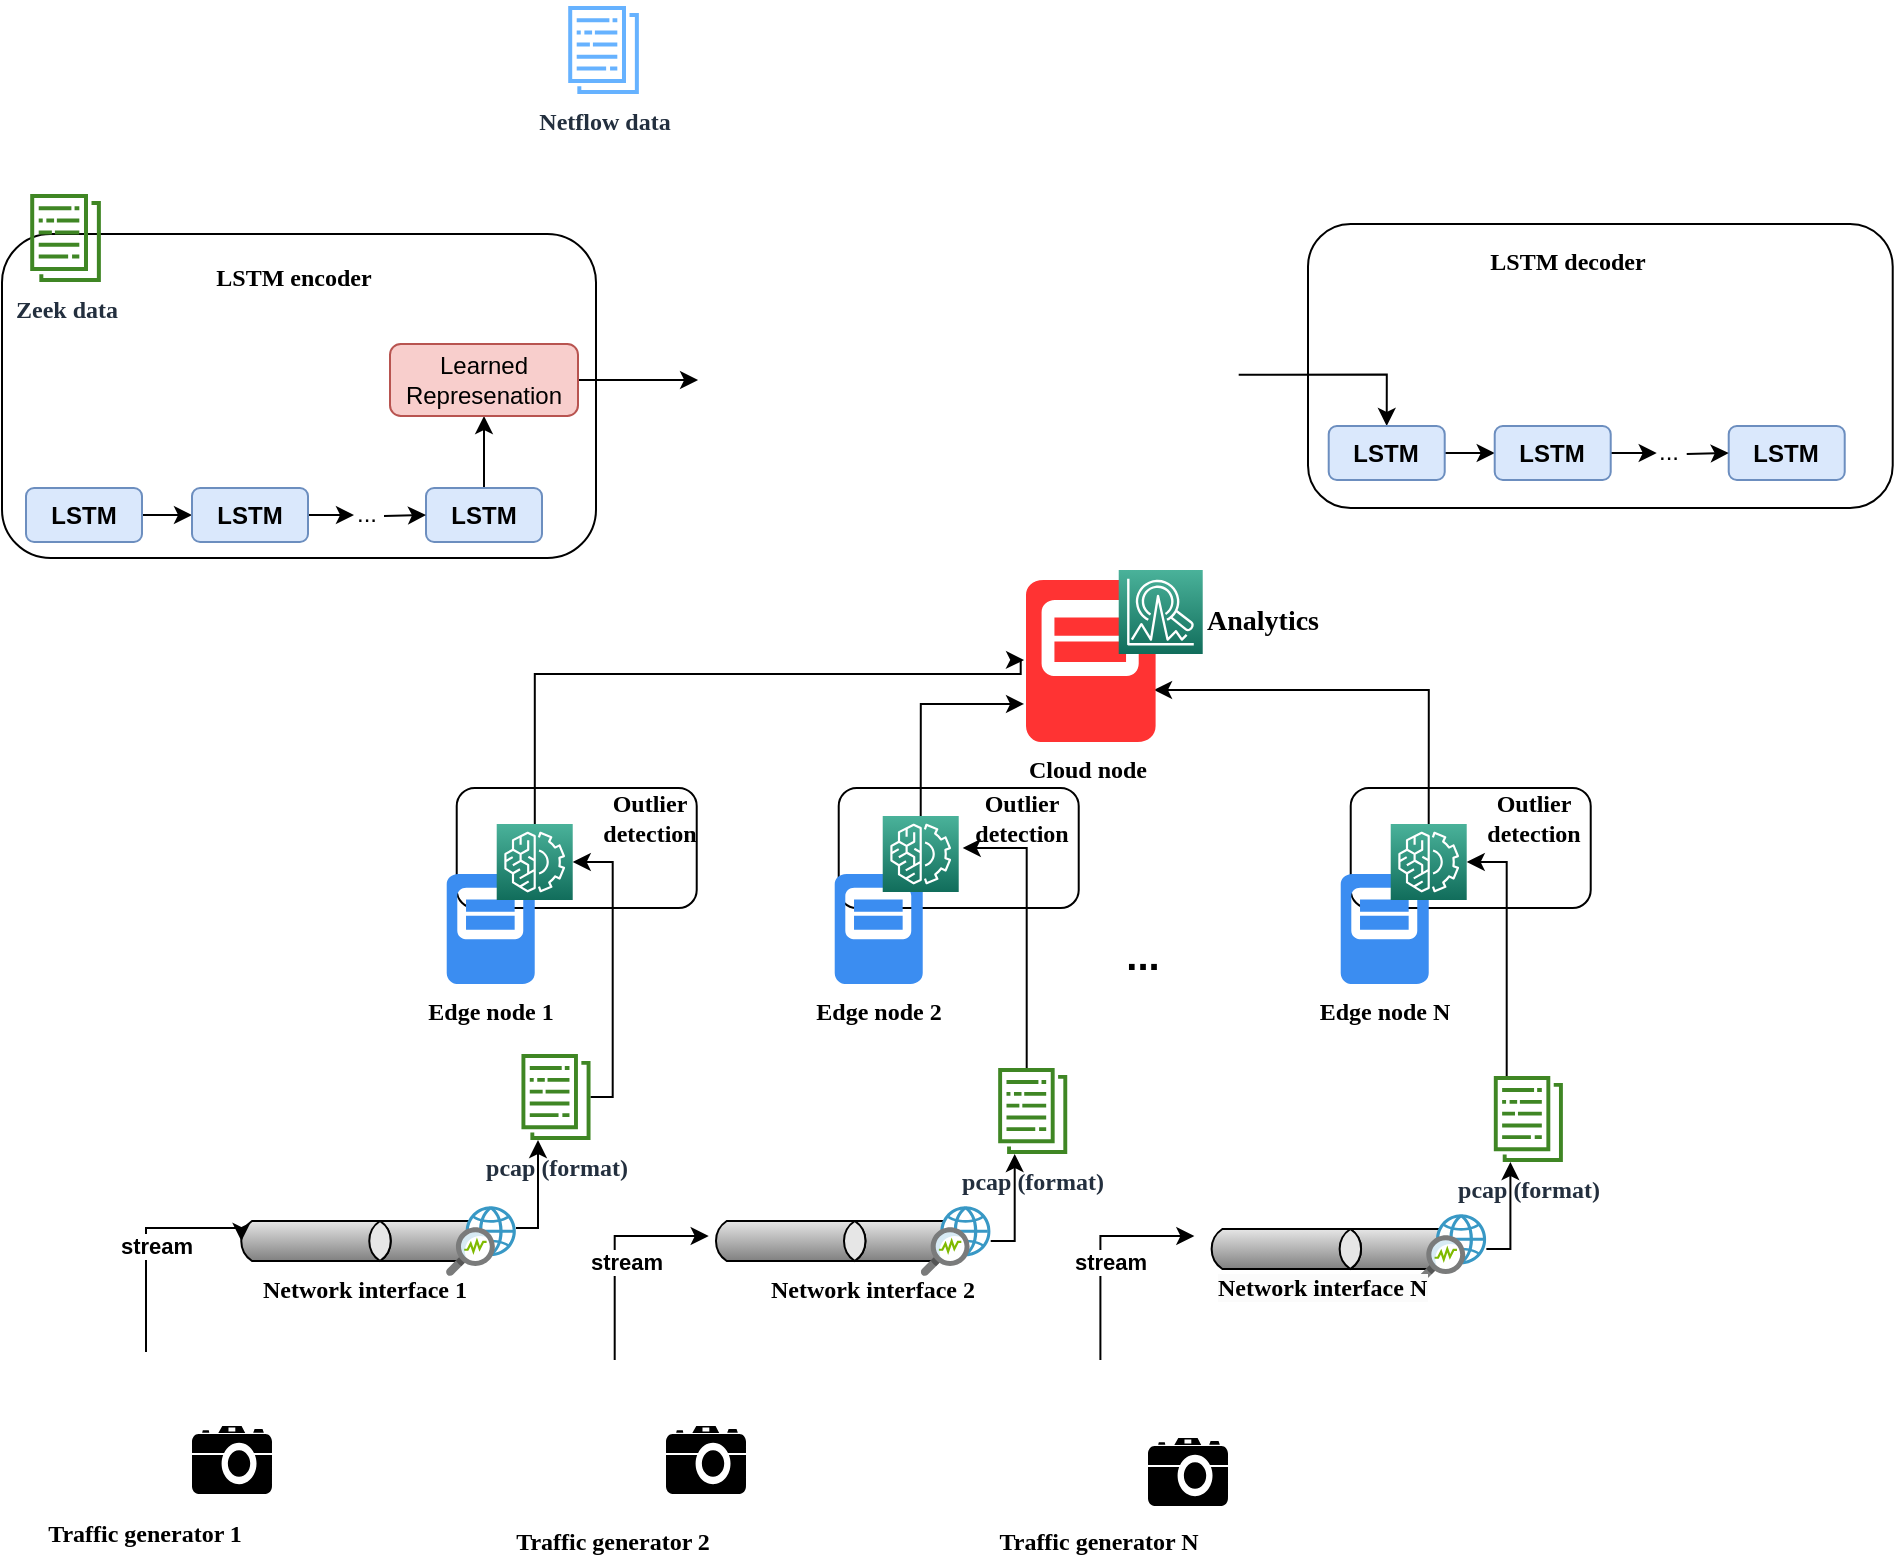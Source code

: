 <mxfile version="21.2.9" type="github">
  <diagram id="Ht1M8jgEwFfnCIfOTk4-" name="Page-1">
    <mxGraphModel dx="1362" dy="797" grid="0" gridSize="10" guides="1" tooltips="1" connect="1" arrows="1" fold="1" page="1" pageScale="1" pageWidth="1169" pageHeight="827" math="0" shadow="0">
      <root>
        <mxCell id="0" />
        <mxCell id="1" parent="0" />
        <mxCell id="BC1pH_tSsB2GNTQYTqeA-117" value="" style="rounded=1;whiteSpace=wrap;html=1;" parent="1" vertex="1">
          <mxGeometry x="786.36" y="411" width="120" height="60" as="geometry" />
        </mxCell>
        <mxCell id="BC1pH_tSsB2GNTQYTqeA-114" value="" style="rounded=1;whiteSpace=wrap;html=1;" parent="1" vertex="1">
          <mxGeometry x="530.36" y="411" width="120" height="60" as="geometry" />
        </mxCell>
        <mxCell id="BC1pH_tSsB2GNTQYTqeA-92" value="" style="rounded=1;whiteSpace=wrap;html=1;" parent="1" vertex="1">
          <mxGeometry x="339.36" y="411" width="120" height="60" as="geometry" />
        </mxCell>
        <mxCell id="BC1pH_tSsB2GNTQYTqeA-50" value="" style="rounded=1;whiteSpace=wrap;html=1;" parent="1" vertex="1">
          <mxGeometry x="765" y="129" width="292.36" height="142" as="geometry" />
        </mxCell>
        <mxCell id="BC1pH_tSsB2GNTQYTqeA-46" value="" style="rounded=1;whiteSpace=wrap;html=1;" parent="1" vertex="1">
          <mxGeometry x="112" y="134" width="297" height="162" as="geometry" />
        </mxCell>
        <mxCell id="BC1pH_tSsB2GNTQYTqeA-21" value="" style="shape=image;verticalLabelPosition=bottom;labelBackgroundColor=default;verticalAlign=top;aspect=fixed;imageAspect=0;image=https://blog.paperspace.com/content/images/2020/01/1_oUbsOnYKX5DEpMOK3pH_lg.png;" parent="1" vertex="1">
          <mxGeometry x="424" y="17" width="327.64" height="243.27" as="geometry" />
        </mxCell>
        <mxCell id="BC1pH_tSsB2GNTQYTqeA-26" style="edgeStyle=orthogonalEdgeStyle;rounded=0;orthogonalLoop=1;jettySize=auto;html=1;exitX=1;exitY=0.5;exitDx=0;exitDy=0;entryX=0;entryY=0.5;entryDx=0;entryDy=0;" parent="1" source="BC1pH_tSsB2GNTQYTqeA-22" target="BC1pH_tSsB2GNTQYTqeA-24" edge="1">
          <mxGeometry relative="1" as="geometry" />
        </mxCell>
        <mxCell id="BC1pH_tSsB2GNTQYTqeA-22" value="&lt;b&gt;LSTM&lt;/b&gt;" style="rounded=1;whiteSpace=wrap;html=1;fillColor=#dae8fc;strokeColor=#6c8ebf;" parent="1" vertex="1">
          <mxGeometry x="124" y="261" width="58" height="27" as="geometry" />
        </mxCell>
        <mxCell id="BC1pH_tSsB2GNTQYTqeA-27" style="edgeStyle=orthogonalEdgeStyle;rounded=0;orthogonalLoop=1;jettySize=auto;html=1;" parent="1" source="BC1pH_tSsB2GNTQYTqeA-24" edge="1">
          <mxGeometry relative="1" as="geometry">
            <mxPoint x="288" y="274.5" as="targetPoint" />
          </mxGeometry>
        </mxCell>
        <mxCell id="BC1pH_tSsB2GNTQYTqeA-24" value="&lt;b&gt;LSTM&lt;/b&gt;" style="rounded=1;whiteSpace=wrap;html=1;fillColor=#dae8fc;strokeColor=#6c8ebf;" parent="1" vertex="1">
          <mxGeometry x="207" y="261" width="58" height="27" as="geometry" />
        </mxCell>
        <mxCell id="BC1pH_tSsB2GNTQYTqeA-33" value="" style="edgeStyle=orthogonalEdgeStyle;rounded=0;orthogonalLoop=1;jettySize=auto;html=1;" parent="1" source="BC1pH_tSsB2GNTQYTqeA-25" target="BC1pH_tSsB2GNTQYTqeA-32" edge="1">
          <mxGeometry relative="1" as="geometry" />
        </mxCell>
        <mxCell id="BC1pH_tSsB2GNTQYTqeA-25" value="&lt;b&gt;LSTM&lt;/b&gt;" style="rounded=1;whiteSpace=wrap;html=1;fillColor=#dae8fc;strokeColor=#6c8ebf;" parent="1" vertex="1">
          <mxGeometry x="324" y="261" width="58" height="27" as="geometry" />
        </mxCell>
        <mxCell id="BC1pH_tSsB2GNTQYTqeA-28" value="..." style="text;html=1;align=center;verticalAlign=middle;resizable=0;points=[];autosize=1;strokeColor=none;fillColor=none;" parent="1" vertex="1">
          <mxGeometry x="280" y="261" width="28" height="26" as="geometry" />
        </mxCell>
        <mxCell id="BC1pH_tSsB2GNTQYTqeA-30" value="" style="endArrow=classic;html=1;rounded=0;entryX=0;entryY=0.5;entryDx=0;entryDy=0;" parent="1" target="BC1pH_tSsB2GNTQYTqeA-25" edge="1">
          <mxGeometry width="50" height="50" relative="1" as="geometry">
            <mxPoint x="303" y="275" as="sourcePoint" />
            <mxPoint x="652" y="26" as="targetPoint" />
          </mxGeometry>
        </mxCell>
        <mxCell id="BC1pH_tSsB2GNTQYTqeA-35" style="edgeStyle=orthogonalEdgeStyle;rounded=0;orthogonalLoop=1;jettySize=auto;html=1;exitX=1;exitY=0.5;exitDx=0;exitDy=0;entryX=0.11;entryY=0.781;entryDx=0;entryDy=0;entryPerimeter=0;" parent="1" source="BC1pH_tSsB2GNTQYTqeA-32" target="BC1pH_tSsB2GNTQYTqeA-21" edge="1">
          <mxGeometry relative="1" as="geometry" />
        </mxCell>
        <mxCell id="BC1pH_tSsB2GNTQYTqeA-32" value="Learned Represenation" style="whiteSpace=wrap;html=1;fillColor=#f8cecc;strokeColor=#b85450;rounded=1;" parent="1" vertex="1">
          <mxGeometry x="306" y="189" width="94" height="36" as="geometry" />
        </mxCell>
        <mxCell id="BC1pH_tSsB2GNTQYTqeA-36" style="edgeStyle=orthogonalEdgeStyle;rounded=0;orthogonalLoop=1;jettySize=auto;html=1;exitX=1;exitY=0.5;exitDx=0;exitDy=0;entryX=0;entryY=0.5;entryDx=0;entryDy=0;" parent="1" source="BC1pH_tSsB2GNTQYTqeA-37" target="BC1pH_tSsB2GNTQYTqeA-39" edge="1">
          <mxGeometry relative="1" as="geometry" />
        </mxCell>
        <mxCell id="BC1pH_tSsB2GNTQYTqeA-45" style="edgeStyle=orthogonalEdgeStyle;rounded=0;orthogonalLoop=1;jettySize=auto;html=1;exitX=0.935;exitY=0.77;exitDx=0;exitDy=0;exitPerimeter=0;entryX=0.5;entryY=0;entryDx=0;entryDy=0;" parent="1" source="BC1pH_tSsB2GNTQYTqeA-21" target="BC1pH_tSsB2GNTQYTqeA-37" edge="1">
          <mxGeometry relative="1" as="geometry" />
        </mxCell>
        <mxCell id="BC1pH_tSsB2GNTQYTqeA-37" value="&lt;b&gt;LSTM&lt;/b&gt;" style="rounded=1;whiteSpace=wrap;html=1;fillColor=#dae8fc;strokeColor=#6c8ebf;" parent="1" vertex="1">
          <mxGeometry x="775.36" y="230" width="58" height="27" as="geometry" />
        </mxCell>
        <mxCell id="BC1pH_tSsB2GNTQYTqeA-38" style="edgeStyle=orthogonalEdgeStyle;rounded=0;orthogonalLoop=1;jettySize=auto;html=1;" parent="1" source="BC1pH_tSsB2GNTQYTqeA-39" edge="1">
          <mxGeometry relative="1" as="geometry">
            <mxPoint x="939.36" y="243.5" as="targetPoint" />
          </mxGeometry>
        </mxCell>
        <mxCell id="BC1pH_tSsB2GNTQYTqeA-39" value="&lt;b&gt;LSTM&lt;/b&gt;" style="rounded=1;whiteSpace=wrap;html=1;fillColor=#dae8fc;strokeColor=#6c8ebf;" parent="1" vertex="1">
          <mxGeometry x="858.36" y="230" width="58" height="27" as="geometry" />
        </mxCell>
        <mxCell id="BC1pH_tSsB2GNTQYTqeA-41" value="&lt;b&gt;LSTM&lt;/b&gt;" style="rounded=1;whiteSpace=wrap;html=1;fillColor=#dae8fc;strokeColor=#6c8ebf;" parent="1" vertex="1">
          <mxGeometry x="975.36" y="230" width="58" height="27" as="geometry" />
        </mxCell>
        <mxCell id="BC1pH_tSsB2GNTQYTqeA-42" value="..." style="text;html=1;align=center;verticalAlign=middle;resizable=0;points=[];autosize=1;strokeColor=none;fillColor=none;" parent="1" vertex="1">
          <mxGeometry x="931.36" y="230" width="28" height="26" as="geometry" />
        </mxCell>
        <mxCell id="BC1pH_tSsB2GNTQYTqeA-43" value="" style="endArrow=classic;html=1;rounded=0;entryX=0;entryY=0.5;entryDx=0;entryDy=0;" parent="1" target="BC1pH_tSsB2GNTQYTqeA-41" edge="1">
          <mxGeometry width="50" height="50" relative="1" as="geometry">
            <mxPoint x="954.36" y="244" as="sourcePoint" />
            <mxPoint x="1303.36" y="-5" as="targetPoint" />
          </mxGeometry>
        </mxCell>
        <mxCell id="BC1pH_tSsB2GNTQYTqeA-47" value="&lt;b&gt;&lt;font face=&quot;Georgia&quot;&gt;LSTM encoder&lt;/font&gt;&lt;/b&gt;" style="text;html=1;strokeColor=none;fillColor=none;align=center;verticalAlign=middle;whiteSpace=wrap;rounded=0;" parent="1" vertex="1">
          <mxGeometry x="205" y="147" width="106" height="17" as="geometry" />
        </mxCell>
        <mxCell id="BC1pH_tSsB2GNTQYTqeA-51" value="&lt;b&gt;&lt;font face=&quot;Georgia&quot;&gt;LSTM decoder&lt;/font&gt;&lt;/b&gt;" style="text;html=1;strokeColor=none;fillColor=none;align=center;verticalAlign=middle;whiteSpace=wrap;rounded=0;" parent="1" vertex="1">
          <mxGeometry x="842.36" y="137" width="106" height="21" as="geometry" />
        </mxCell>
        <mxCell id="BC1pH_tSsB2GNTQYTqeA-54" value="&lt;b&gt;&lt;font face=&quot;Georgia&quot;&gt;Zeek data&lt;/font&gt;&lt;/b&gt;" style="sketch=0;outlineConnect=0;fontColor=#232F3E;gradientColor=none;fillColor=#3F8624;strokeColor=none;dashed=0;verticalLabelPosition=bottom;verticalAlign=top;align=center;html=1;fontSize=12;fontStyle=0;aspect=fixed;pointerEvents=1;shape=mxgraph.aws4.data_set;" parent="1" vertex="1">
          <mxGeometry x="126" y="114" width="35.54" height="44" as="geometry" />
        </mxCell>
        <mxCell id="BC1pH_tSsB2GNTQYTqeA-55" value="&lt;font face=&quot;Georgia&quot;&gt;&lt;b&gt;Netflow data&lt;/b&gt;&lt;/font&gt;" style="sketch=0;outlineConnect=0;fontColor=#232F3E;gradientColor=none;fillColor=#66B2FF;strokeColor=none;dashed=0;verticalLabelPosition=bottom;verticalAlign=top;align=center;html=1;fontSize=12;fontStyle=0;aspect=fixed;pointerEvents=1;shape=mxgraph.aws4.data_set;" parent="1" vertex="1">
          <mxGeometry x="395" y="20" width="35.54" height="44" as="geometry" />
        </mxCell>
        <mxCell id="BC1pH_tSsB2GNTQYTqeA-58" value="&lt;b&gt;&lt;font face=&quot;Georgia&quot;&gt;Edge node 1&lt;/font&gt;&lt;/b&gt;" style="sketch=0;html=1;aspect=fixed;strokeColor=none;shadow=0;fillColor=#3B8DF1;verticalAlign=top;labelPosition=center;verticalLabelPosition=bottom;shape=mxgraph.gcp2.node" parent="1" vertex="1">
          <mxGeometry x="334.36" y="454" width="44" height="55" as="geometry" />
        </mxCell>
        <mxCell id="BC1pH_tSsB2GNTQYTqeA-88" style="edgeStyle=orthogonalEdgeStyle;rounded=0;orthogonalLoop=1;jettySize=auto;html=1;entryX=-0.015;entryY=0.494;entryDx=0;entryDy=0;entryPerimeter=0;" parent="1" source="BC1pH_tSsB2GNTQYTqeA-62" target="BC1pH_tSsB2GNTQYTqeA-87" edge="1">
          <mxGeometry relative="1" as="geometry">
            <Array as="points">
              <mxPoint x="378.36" y="354" />
              <mxPoint x="621.36" y="354" />
            </Array>
          </mxGeometry>
        </mxCell>
        <mxCell id="BC1pH_tSsB2GNTQYTqeA-62" value="" style="sketch=0;points=[[0,0,0],[0.25,0,0],[0.5,0,0],[0.75,0,0],[1,0,0],[0,1,0],[0.25,1,0],[0.5,1,0],[0.75,1,0],[1,1,0],[0,0.25,0],[0,0.5,0],[0,0.75,0],[1,0.25,0],[1,0.5,0],[1,0.75,0]];outlineConnect=0;fontColor=#232F3E;gradientColor=#4AB29A;gradientDirection=north;fillColor=#116D5B;strokeColor=#ffffff;dashed=0;verticalLabelPosition=bottom;verticalAlign=top;align=center;html=1;fontSize=12;fontStyle=0;aspect=fixed;shape=mxgraph.aws4.resourceIcon;resIcon=mxgraph.aws4.machine_learning;" parent="1" vertex="1">
          <mxGeometry x="359.36" y="429" width="38" height="38" as="geometry" />
        </mxCell>
        <mxCell id="BC1pH_tSsB2GNTQYTqeA-64" value="" style="strokeWidth=1;outlineConnect=0;dashed=0;align=center;html=1;fontSize=8;shape=mxgraph.eip.messageChannel;verticalLabelPosition=bottom;labelBackgroundColor=#ffffff;verticalAlign=top;" parent="1" vertex="1">
          <mxGeometry x="292" y="628" width="65" height="19" as="geometry" />
        </mxCell>
        <mxCell id="BC1pH_tSsB2GNTQYTqeA-98" style="edgeStyle=orthogonalEdgeStyle;rounded=0;orthogonalLoop=1;jettySize=auto;html=1;" parent="1" source="BC1pH_tSsB2GNTQYTqeA-63" target="BC1pH_tSsB2GNTQYTqeA-93" edge="1">
          <mxGeometry relative="1" as="geometry">
            <Array as="points">
              <mxPoint x="380" y="631" />
            </Array>
          </mxGeometry>
        </mxCell>
        <mxCell id="BC1pH_tSsB2GNTQYTqeA-63" value="" style="image;sketch=0;aspect=fixed;html=1;points=[];align=center;fontSize=12;image=img/lib/mscae/Network_watcher.svg;" parent="1" vertex="1">
          <mxGeometry x="334" y="620" width="35" height="35" as="geometry" />
        </mxCell>
        <mxCell id="BC1pH_tSsB2GNTQYTqeA-65" value="" style="strokeWidth=1;outlineConnect=0;dashed=0;align=center;html=1;fontSize=8;shape=mxgraph.eip.messageChannel;verticalLabelPosition=bottom;labelBackgroundColor=#ffffff;verticalAlign=top;" parent="1" vertex="1">
          <mxGeometry x="229" y="624.5" width="80" height="26" as="geometry" />
        </mxCell>
        <mxCell id="BC1pH_tSsB2GNTQYTqeA-73" value="&lt;b&gt;&lt;font face=&quot;Georgia&quot;&gt;Edge node 2&lt;/font&gt;&lt;/b&gt;" style="sketch=0;html=1;aspect=fixed;strokeColor=none;shadow=0;fillColor=#3B8DF1;verticalAlign=top;labelPosition=center;verticalLabelPosition=bottom;shape=mxgraph.gcp2.node" parent="1" vertex="1">
          <mxGeometry x="528.36" y="454" width="44" height="55" as="geometry" />
        </mxCell>
        <mxCell id="BC1pH_tSsB2GNTQYTqeA-90" style="edgeStyle=orthogonalEdgeStyle;rounded=0;orthogonalLoop=1;jettySize=auto;html=1;entryX=0.988;entryY=0.691;entryDx=0;entryDy=0;entryPerimeter=0;exitX=0.5;exitY=0;exitDx=0;exitDy=0;exitPerimeter=0;" parent="1" source="BC1pH_tSsB2GNTQYTqeA-119" target="BC1pH_tSsB2GNTQYTqeA-87" edge="1">
          <mxGeometry relative="1" as="geometry">
            <mxPoint x="835.36" y="429" as="sourcePoint" />
            <Array as="points">
              <mxPoint x="825" y="362" />
            </Array>
          </mxGeometry>
        </mxCell>
        <mxCell id="BC1pH_tSsB2GNTQYTqeA-85" value="&lt;font style=&quot;font-size: 20px;&quot;&gt;&lt;b&gt;...&lt;/b&gt;&lt;/font&gt;" style="text;html=1;align=center;verticalAlign=middle;resizable=0;points=[];autosize=1;strokeColor=none;fillColor=none;" parent="1" vertex="1">
          <mxGeometry x="664.36" y="476" width="35" height="36" as="geometry" />
        </mxCell>
        <mxCell id="BC1pH_tSsB2GNTQYTqeA-87" value="&lt;font face=&quot;Georgia&quot;&gt;&lt;b&gt;Cloud node&amp;nbsp;&lt;/b&gt;&lt;/font&gt;" style="sketch=0;html=1;aspect=fixed;strokeColor=none;shadow=0;fillColor=#FF3333;verticalAlign=top;labelPosition=center;verticalLabelPosition=bottom;shape=mxgraph.gcp2.node" parent="1" vertex="1">
          <mxGeometry x="624" y="307" width="64.8" height="81" as="geometry" />
        </mxCell>
        <mxCell id="BC1pH_tSsB2GNTQYTqeA-60" value="" style="sketch=0;points=[[0,0,0],[0.25,0,0],[0.5,0,0],[0.75,0,0],[1,0,0],[0,1,0],[0.25,1,0],[0.5,1,0],[0.75,1,0],[1,1,0],[0,0.25,0],[0,0.5,0],[0,0.75,0],[1,0.25,0],[1,0.5,0],[1,0.75,0]];outlineConnect=0;fontColor=#232F3E;gradientColor=#4AB29A;gradientDirection=north;fillColor=#116D5B;strokeColor=#ffffff;dashed=0;verticalLabelPosition=bottom;verticalAlign=top;align=center;html=1;fontSize=12;fontStyle=0;aspect=fixed;shape=mxgraph.aws4.resourceIcon;resIcon=mxgraph.aws4.lookout_for_metrics;" parent="1" vertex="1">
          <mxGeometry x="670.36" y="302" width="42" height="42" as="geometry" />
        </mxCell>
        <mxCell id="BC1pH_tSsB2GNTQYTqeA-91" value="&lt;b&gt;&lt;font face=&quot;Georgia&quot;&gt;Outlier detection&lt;/font&gt;&lt;/b&gt;" style="text;html=1;strokeColor=none;fillColor=none;align=center;verticalAlign=middle;whiteSpace=wrap;rounded=0;" parent="1" vertex="1">
          <mxGeometry x="406.36" y="411" width="60" height="30" as="geometry" />
        </mxCell>
        <mxCell id="BC1pH_tSsB2GNTQYTqeA-99" style="edgeStyle=orthogonalEdgeStyle;rounded=0;orthogonalLoop=1;jettySize=auto;html=1;entryX=1;entryY=0.5;entryDx=0;entryDy=0;entryPerimeter=0;" parent="1" source="BC1pH_tSsB2GNTQYTqeA-93" target="BC1pH_tSsB2GNTQYTqeA-62" edge="1">
          <mxGeometry relative="1" as="geometry">
            <Array as="points">
              <mxPoint x="417.36" y="448" />
            </Array>
          </mxGeometry>
        </mxCell>
        <mxCell id="BC1pH_tSsB2GNTQYTqeA-93" value="&lt;font face=&quot;Georgia&quot;&gt;&lt;b&gt;pcap (format)&lt;/b&gt;&lt;/font&gt;" style="sketch=0;outlineConnect=0;fontColor=#232F3E;gradientColor=none;fillColor=#3F8624;strokeColor=none;dashed=0;verticalLabelPosition=bottom;verticalAlign=top;align=center;html=1;fontSize=12;fontStyle=0;aspect=fixed;pointerEvents=1;shape=mxgraph.aws4.data_set;" parent="1" vertex="1">
          <mxGeometry x="371.63" y="544" width="34.73" height="43" as="geometry" />
        </mxCell>
        <mxCell id="BC1pH_tSsB2GNTQYTqeA-94" value="&lt;font face=&quot;Georgia&quot;&gt;&lt;b&gt;Network interface 1&lt;/b&gt;&lt;/font&gt;" style="text;html=1;strokeColor=none;fillColor=none;align=center;verticalAlign=middle;whiteSpace=wrap;rounded=0;" parent="1" vertex="1">
          <mxGeometry x="239" y="651" width="109" height="21.5" as="geometry" />
        </mxCell>
        <mxCell id="BC1pH_tSsB2GNTQYTqeA-106" value="" style="strokeWidth=1;outlineConnect=0;dashed=0;align=center;html=1;fontSize=8;shape=mxgraph.eip.messageChannel;verticalLabelPosition=bottom;labelBackgroundColor=#ffffff;verticalAlign=top;" parent="1" vertex="1">
          <mxGeometry x="529.36" y="628" width="65" height="19" as="geometry" />
        </mxCell>
        <mxCell id="BC1pH_tSsB2GNTQYTqeA-107" style="edgeStyle=orthogonalEdgeStyle;rounded=0;orthogonalLoop=1;jettySize=auto;html=1;" parent="1" source="BC1pH_tSsB2GNTQYTqeA-108" target="BC1pH_tSsB2GNTQYTqeA-110" edge="1">
          <mxGeometry relative="1" as="geometry">
            <Array as="points">
              <mxPoint x="618.36" y="638" />
            </Array>
          </mxGeometry>
        </mxCell>
        <mxCell id="BC1pH_tSsB2GNTQYTqeA-108" value="" style="image;sketch=0;aspect=fixed;html=1;points=[];align=center;fontSize=12;image=img/lib/mscae/Network_watcher.svg;" parent="1" vertex="1">
          <mxGeometry x="571.36" y="620" width="35" height="35" as="geometry" />
        </mxCell>
        <mxCell id="BC1pH_tSsB2GNTQYTqeA-109" value="" style="strokeWidth=1;outlineConnect=0;dashed=0;align=center;html=1;fontSize=8;shape=mxgraph.eip.messageChannel;verticalLabelPosition=bottom;labelBackgroundColor=#ffffff;verticalAlign=top;" parent="1" vertex="1">
          <mxGeometry x="466.36" y="624.5" width="80" height="26" as="geometry" />
        </mxCell>
        <mxCell id="BC1pH_tSsB2GNTQYTqeA-126" style="edgeStyle=orthogonalEdgeStyle;rounded=0;orthogonalLoop=1;jettySize=auto;html=1;entryX=0;entryY=1;entryDx=0;entryDy=0;" parent="1" source="BC1pH_tSsB2GNTQYTqeA-110" target="BC1pH_tSsB2GNTQYTqeA-116" edge="1">
          <mxGeometry relative="1" as="geometry">
            <Array as="points">
              <mxPoint x="624.36" y="441" />
            </Array>
          </mxGeometry>
        </mxCell>
        <mxCell id="BC1pH_tSsB2GNTQYTqeA-110" value="&lt;font face=&quot;Georgia&quot;&gt;&lt;b&gt;pcap (format)&lt;/b&gt;&lt;/font&gt;" style="sketch=0;outlineConnect=0;fontColor=#232F3E;gradientColor=none;fillColor=#3F8624;strokeColor=none;dashed=0;verticalLabelPosition=bottom;verticalAlign=top;align=center;html=1;fontSize=12;fontStyle=0;aspect=fixed;pointerEvents=1;shape=mxgraph.aws4.data_set;" parent="1" vertex="1">
          <mxGeometry x="609.99" y="551" width="34.73" height="43" as="geometry" />
        </mxCell>
        <mxCell id="BC1pH_tSsB2GNTQYTqeA-111" value="&lt;font face=&quot;Georgia&quot;&gt;&lt;b&gt;Network interface 2&lt;/b&gt;&lt;/font&gt;" style="text;html=1;strokeColor=none;fillColor=none;align=center;verticalAlign=middle;whiteSpace=wrap;rounded=0;" parent="1" vertex="1">
          <mxGeometry x="493.36" y="651" width="109" height="21.5" as="geometry" />
        </mxCell>
        <mxCell id="BC1pH_tSsB2GNTQYTqeA-183" style="edgeStyle=orthogonalEdgeStyle;rounded=0;orthogonalLoop=1;jettySize=auto;html=1;exitX=0.5;exitY=0;exitDx=0;exitDy=0;exitPerimeter=0;entryX=-0.015;entryY=0.765;entryDx=0;entryDy=0;entryPerimeter=0;" parent="1" source="BC1pH_tSsB2GNTQYTqeA-115" target="BC1pH_tSsB2GNTQYTqeA-87" edge="1">
          <mxGeometry relative="1" as="geometry" />
        </mxCell>
        <mxCell id="BC1pH_tSsB2GNTQYTqeA-115" value="" style="sketch=0;points=[[0,0,0],[0.25,0,0],[0.5,0,0],[0.75,0,0],[1,0,0],[0,1,0],[0.25,1,0],[0.5,1,0],[0.75,1,0],[1,1,0],[0,0.25,0],[0,0.5,0],[0,0.75,0],[1,0.25,0],[1,0.5,0],[1,0.75,0]];outlineConnect=0;fontColor=#232F3E;gradientColor=#4AB29A;gradientDirection=north;fillColor=#116D5B;strokeColor=#ffffff;dashed=0;verticalLabelPosition=bottom;verticalAlign=top;align=center;html=1;fontSize=12;fontStyle=0;aspect=fixed;shape=mxgraph.aws4.resourceIcon;resIcon=mxgraph.aws4.machine_learning;" parent="1" vertex="1">
          <mxGeometry x="552.36" y="425" width="38" height="38" as="geometry" />
        </mxCell>
        <mxCell id="BC1pH_tSsB2GNTQYTqeA-116" value="&lt;b&gt;&lt;font face=&quot;Georgia&quot;&gt;Outlier detection&lt;/font&gt;&lt;/b&gt;" style="text;html=1;strokeColor=none;fillColor=none;align=center;verticalAlign=middle;whiteSpace=wrap;rounded=0;" parent="1" vertex="1">
          <mxGeometry x="592.36" y="411" width="60" height="30" as="geometry" />
        </mxCell>
        <mxCell id="BC1pH_tSsB2GNTQYTqeA-118" value="&lt;b&gt;&lt;font face=&quot;Georgia&quot;&gt;Edge node N&lt;/font&gt;&lt;/b&gt;" style="sketch=0;html=1;aspect=fixed;strokeColor=none;shadow=0;fillColor=#3B8DF1;verticalAlign=top;labelPosition=center;verticalLabelPosition=bottom;shape=mxgraph.gcp2.node" parent="1" vertex="1">
          <mxGeometry x="781.36" y="454" width="44" height="55" as="geometry" />
        </mxCell>
        <mxCell id="BC1pH_tSsB2GNTQYTqeA-119" value="" style="sketch=0;points=[[0,0,0],[0.25,0,0],[0.5,0,0],[0.75,0,0],[1,0,0],[0,1,0],[0.25,1,0],[0.5,1,0],[0.75,1,0],[1,1,0],[0,0.25,0],[0,0.5,0],[0,0.75,0],[1,0.25,0],[1,0.5,0],[1,0.75,0]];outlineConnect=0;fontColor=#232F3E;gradientColor=#4AB29A;gradientDirection=north;fillColor=#116D5B;strokeColor=#ffffff;dashed=0;verticalLabelPosition=bottom;verticalAlign=top;align=center;html=1;fontSize=12;fontStyle=0;aspect=fixed;shape=mxgraph.aws4.resourceIcon;resIcon=mxgraph.aws4.machine_learning;" parent="1" vertex="1">
          <mxGeometry x="806.36" y="429" width="38" height="38" as="geometry" />
        </mxCell>
        <mxCell id="BC1pH_tSsB2GNTQYTqeA-120" value="&lt;b&gt;&lt;font face=&quot;Georgia&quot;&gt;Outlier detection&lt;/font&gt;&lt;/b&gt;" style="text;html=1;strokeColor=none;fillColor=none;align=center;verticalAlign=middle;whiteSpace=wrap;rounded=0;" parent="1" vertex="1">
          <mxGeometry x="847.72" y="411" width="60" height="30" as="geometry" />
        </mxCell>
        <mxCell id="BC1pH_tSsB2GNTQYTqeA-121" value="" style="strokeWidth=1;outlineConnect=0;dashed=0;align=center;html=1;fontSize=8;shape=mxgraph.eip.messageChannel;verticalLabelPosition=bottom;labelBackgroundColor=#ffffff;verticalAlign=top;" parent="1" vertex="1">
          <mxGeometry x="777.18" y="632" width="65" height="19" as="geometry" />
        </mxCell>
        <mxCell id="BC1pH_tSsB2GNTQYTqeA-122" style="edgeStyle=orthogonalEdgeStyle;rounded=0;orthogonalLoop=1;jettySize=auto;html=1;" parent="1" source="BC1pH_tSsB2GNTQYTqeA-123" target="BC1pH_tSsB2GNTQYTqeA-125" edge="1">
          <mxGeometry relative="1" as="geometry">
            <Array as="points">
              <mxPoint x="866.18" y="642" />
            </Array>
          </mxGeometry>
        </mxCell>
        <mxCell id="BC1pH_tSsB2GNTQYTqeA-123" value="" style="image;sketch=0;aspect=fixed;html=1;points=[];align=center;fontSize=12;image=img/lib/mscae/Network_watcher.svg;" parent="1" vertex="1">
          <mxGeometry x="819.18" y="624" width="35" height="35" as="geometry" />
        </mxCell>
        <mxCell id="BC1pH_tSsB2GNTQYTqeA-124" value="" style="strokeWidth=1;outlineConnect=0;dashed=0;align=center;html=1;fontSize=8;shape=mxgraph.eip.messageChannel;verticalLabelPosition=bottom;labelBackgroundColor=#ffffff;verticalAlign=top;" parent="1" vertex="1">
          <mxGeometry x="714.18" y="628.5" width="80" height="26" as="geometry" />
        </mxCell>
        <mxCell id="BC1pH_tSsB2GNTQYTqeA-128" style="edgeStyle=orthogonalEdgeStyle;rounded=0;orthogonalLoop=1;jettySize=auto;html=1;entryX=1;entryY=0.5;entryDx=0;entryDy=0;entryPerimeter=0;" parent="1" source="BC1pH_tSsB2GNTQYTqeA-125" target="BC1pH_tSsB2GNTQYTqeA-119" edge="1">
          <mxGeometry relative="1" as="geometry">
            <Array as="points">
              <mxPoint x="864.36" y="448" />
            </Array>
          </mxGeometry>
        </mxCell>
        <mxCell id="BC1pH_tSsB2GNTQYTqeA-125" value="&lt;font face=&quot;Georgia&quot;&gt;&lt;b&gt;pcap (format)&lt;/b&gt;&lt;/font&gt;" style="sketch=0;outlineConnect=0;fontColor=#232F3E;gradientColor=none;fillColor=#3F8624;strokeColor=none;dashed=0;verticalLabelPosition=bottom;verticalAlign=top;align=center;html=1;fontSize=12;fontStyle=0;aspect=fixed;pointerEvents=1;shape=mxgraph.aws4.data_set;" parent="1" vertex="1">
          <mxGeometry x="857.81" y="555" width="34.73" height="43" as="geometry" />
        </mxCell>
        <mxCell id="BC1pH_tSsB2GNTQYTqeA-127" value="&lt;b style=&quot;border-color: var(--border-color); color: rgb(0, 0, 0); font-family: Georgia; font-size: 12px; font-style: normal; font-variant-ligatures: normal; font-variant-caps: normal; letter-spacing: normal; orphans: 2; text-align: center; text-indent: 0px; text-transform: none; widows: 2; word-spacing: 0px; -webkit-text-stroke-width: 0px; background-color: rgb(251, 251, 251); text-decoration-thickness: initial; text-decoration-style: initial; text-decoration-color: initial;&quot;&gt;Network interface N&lt;/b&gt;" style="text;whiteSpace=wrap;html=1;" parent="1" vertex="1">
          <mxGeometry x="717.72" y="647" width="130" height="36" as="geometry" />
        </mxCell>
        <mxCell id="BC1pH_tSsB2GNTQYTqeA-129" value="&lt;b&gt;&lt;font style=&quot;font-size: 14px;&quot; face=&quot;Georgia&quot;&gt;Analytics&lt;/font&gt;&lt;/b&gt;" style="text;html=1;strokeColor=none;fillColor=none;align=center;verticalAlign=middle;whiteSpace=wrap;rounded=0;" parent="1" vertex="1">
          <mxGeometry x="708.18" y="312" width="69" height="32" as="geometry" />
        </mxCell>
        <mxCell id="BC1pH_tSsB2GNTQYTqeA-131" style="edgeStyle=orthogonalEdgeStyle;rounded=0;orthogonalLoop=1;jettySize=auto;html=1;entryX=0;entryY=0.5;entryDx=2.7;entryDy=0;entryPerimeter=0;" parent="1" source="BC1pH_tSsB2GNTQYTqeA-130" target="BC1pH_tSsB2GNTQYTqeA-65" edge="1">
          <mxGeometry relative="1" as="geometry">
            <Array as="points">
              <mxPoint x="184" y="631" />
            </Array>
          </mxGeometry>
        </mxCell>
        <mxCell id="BC1pH_tSsB2GNTQYTqeA-132" value="stream&lt;br&gt;" style="edgeLabel;html=1;align=center;verticalAlign=middle;resizable=0;points=[];fontStyle=1" parent="BC1pH_tSsB2GNTQYTqeA-131" vertex="1" connectable="0">
          <mxGeometry x="-0.089" y="-4" relative="1" as="geometry">
            <mxPoint x="1" as="offset" />
          </mxGeometry>
        </mxCell>
        <mxCell id="BC1pH_tSsB2GNTQYTqeA-130" value="&lt;b&gt;&lt;font face=&quot;Georgia&quot;&gt;Traffic generator 1&lt;/font&gt;&lt;/b&gt;" style="shape=image;html=1;verticalAlign=top;verticalLabelPosition=bottom;labelBackgroundColor=#ffffff;imageAspect=0;aspect=fixed;image=https://cdn2.iconfinder.com/data/icons/crystalproject/128x128/apps/daemons.png" parent="1" vertex="1">
          <mxGeometry x="144" y="693" width="77" height="77" as="geometry" />
        </mxCell>
        <mxCell id="BC1pH_tSsB2GNTQYTqeA-172" style="edgeStyle=orthogonalEdgeStyle;rounded=0;orthogonalLoop=1;jettySize=auto;html=1;entryX=0;entryY=0.5;entryDx=2.7;entryDy=0;entryPerimeter=0;" parent="1" source="BC1pH_tSsB2GNTQYTqeA-174" edge="1">
          <mxGeometry relative="1" as="geometry">
            <mxPoint x="465.36" y="635" as="targetPoint" />
            <Array as="points">
              <mxPoint x="418.36" y="635" />
            </Array>
          </mxGeometry>
        </mxCell>
        <mxCell id="BC1pH_tSsB2GNTQYTqeA-173" value="stream&lt;br&gt;" style="edgeLabel;html=1;align=center;verticalAlign=middle;resizable=0;points=[];fontStyle=1" parent="BC1pH_tSsB2GNTQYTqeA-172" vertex="1" connectable="0">
          <mxGeometry x="-0.089" y="-4" relative="1" as="geometry">
            <mxPoint x="1" as="offset" />
          </mxGeometry>
        </mxCell>
        <mxCell id="BC1pH_tSsB2GNTQYTqeA-174" value="&lt;b&gt;&lt;font face=&quot;Georgia&quot;&gt;Traffic generator 2&lt;/font&gt;&lt;/b&gt;" style="shape=image;html=1;verticalAlign=top;verticalLabelPosition=bottom;labelBackgroundColor=#ffffff;imageAspect=0;aspect=fixed;image=https://cdn2.iconfinder.com/data/icons/crystalproject/128x128/apps/daemons.png" parent="1" vertex="1">
          <mxGeometry x="378.36" y="697" width="77" height="77" as="geometry" />
        </mxCell>
        <mxCell id="BC1pH_tSsB2GNTQYTqeA-175" style="edgeStyle=orthogonalEdgeStyle;rounded=0;orthogonalLoop=1;jettySize=auto;html=1;entryX=0;entryY=0.5;entryDx=2.7;entryDy=0;entryPerimeter=0;" parent="1" source="BC1pH_tSsB2GNTQYTqeA-177" edge="1">
          <mxGeometry relative="1" as="geometry">
            <mxPoint x="708.18" y="635" as="targetPoint" />
            <Array as="points">
              <mxPoint x="661.18" y="635" />
            </Array>
          </mxGeometry>
        </mxCell>
        <mxCell id="BC1pH_tSsB2GNTQYTqeA-176" value="stream&lt;br&gt;" style="edgeLabel;html=1;align=center;verticalAlign=middle;resizable=0;points=[];fontStyle=1" parent="BC1pH_tSsB2GNTQYTqeA-175" vertex="1" connectable="0">
          <mxGeometry x="-0.089" y="-4" relative="1" as="geometry">
            <mxPoint x="1" as="offset" />
          </mxGeometry>
        </mxCell>
        <mxCell id="BC1pH_tSsB2GNTQYTqeA-177" value="&lt;b&gt;&lt;font face=&quot;Georgia&quot;&gt;Traffic generator N&lt;/font&gt;&lt;/b&gt;" style="shape=image;html=1;verticalAlign=top;verticalLabelPosition=bottom;labelBackgroundColor=#ffffff;imageAspect=0;aspect=fixed;image=https://cdn2.iconfinder.com/data/icons/crystalproject/128x128/apps/daemons.png" parent="1" vertex="1">
          <mxGeometry x="621.18" y="697" width="77" height="77" as="geometry" />
        </mxCell>
        <mxCell id="BC1pH_tSsB2GNTQYTqeA-179" value="" style="shape=mxgraph.signs.tech.camera_2;html=1;pointerEvents=1;fillColor=#000000;strokeColor=none;verticalLabelPosition=bottom;verticalAlign=top;align=center;" parent="1" vertex="1">
          <mxGeometry x="207" y="730" width="40" height="34" as="geometry" />
        </mxCell>
        <mxCell id="BC1pH_tSsB2GNTQYTqeA-180" value="" style="shape=mxgraph.signs.tech.camera_2;html=1;pointerEvents=1;fillColor=#000000;strokeColor=none;verticalLabelPosition=bottom;verticalAlign=top;align=center;" parent="1" vertex="1">
          <mxGeometry x="444" y="730" width="40" height="34" as="geometry" />
        </mxCell>
        <mxCell id="BC1pH_tSsB2GNTQYTqeA-181" value="" style="shape=mxgraph.signs.tech.camera_2;html=1;pointerEvents=1;fillColor=#000000;strokeColor=none;verticalLabelPosition=bottom;verticalAlign=top;align=center;" parent="1" vertex="1">
          <mxGeometry x="685" y="736" width="40" height="34" as="geometry" />
        </mxCell>
      </root>
    </mxGraphModel>
  </diagram>
</mxfile>

